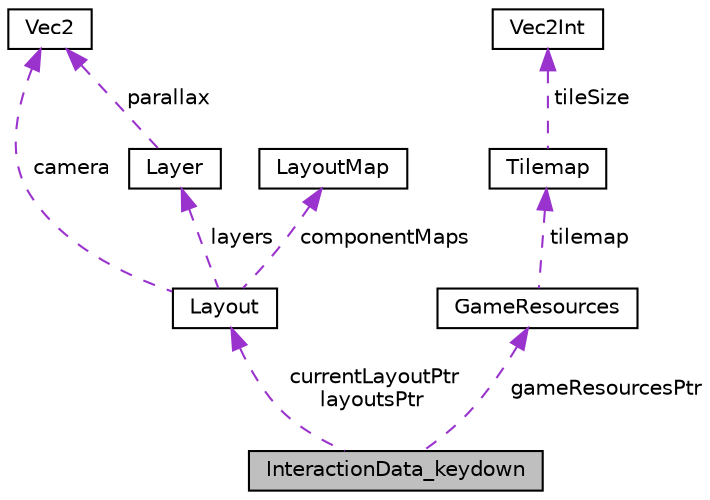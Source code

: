 digraph "InteractionData_keydown"
{
 // LATEX_PDF_SIZE
  edge [fontname="Helvetica",fontsize="10",labelfontname="Helvetica",labelfontsize="10"];
  node [fontname="Helvetica",fontsize="10",shape=record];
  Node1 [label="InteractionData_keydown",height=0.2,width=0.4,color="black", fillcolor="grey75", style="filled", fontcolor="black",tooltip=" "];
  Node2 -> Node1 [dir="back",color="darkorchid3",fontsize="10",style="dashed",label=" currentLayoutPtr\nlayoutsPtr" ];
  Node2 [label="Layout",height=0.2,width=0.4,color="black", fillcolor="white", style="filled",URL="$struct_layout.html",tooltip=" "];
  Node3 -> Node2 [dir="back",color="darkorchid3",fontsize="10",style="dashed",label=" camera" ];
  Node3 [label="Vec2",height=0.2,width=0.4,color="black", fillcolor="white", style="filled",URL="$struct_vec2.html",tooltip=" "];
  Node4 -> Node2 [dir="back",color="darkorchid3",fontsize="10",style="dashed",label=" layers" ];
  Node4 [label="Layer",height=0.2,width=0.4,color="black", fillcolor="white", style="filled",URL="$struct_layer.html",tooltip=" "];
  Node3 -> Node4 [dir="back",color="darkorchid3",fontsize="10",style="dashed",label=" parallax" ];
  Node5 -> Node2 [dir="back",color="darkorchid3",fontsize="10",style="dashed",label=" componentMaps" ];
  Node5 [label="LayoutMap",height=0.2,width=0.4,color="black", fillcolor="white", style="filled",URL="$struct_layout_map.html",tooltip=" "];
  Node6 -> Node1 [dir="back",color="darkorchid3",fontsize="10",style="dashed",label=" gameResourcesPtr" ];
  Node6 [label="GameResources",height=0.2,width=0.4,color="black", fillcolor="white", style="filled",URL="$struct_game_resources.html",tooltip=" "];
  Node7 -> Node6 [dir="back",color="darkorchid3",fontsize="10",style="dashed",label=" tilemap" ];
  Node7 [label="Tilemap",height=0.2,width=0.4,color="black", fillcolor="white", style="filled",URL="$struct_tilemap.html",tooltip=" "];
  Node8 -> Node7 [dir="back",color="darkorchid3",fontsize="10",style="dashed",label=" tileSize" ];
  Node8 [label="Vec2Int",height=0.2,width=0.4,color="black", fillcolor="white", style="filled",URL="$struct_vec2_int.html",tooltip=" "];
}
